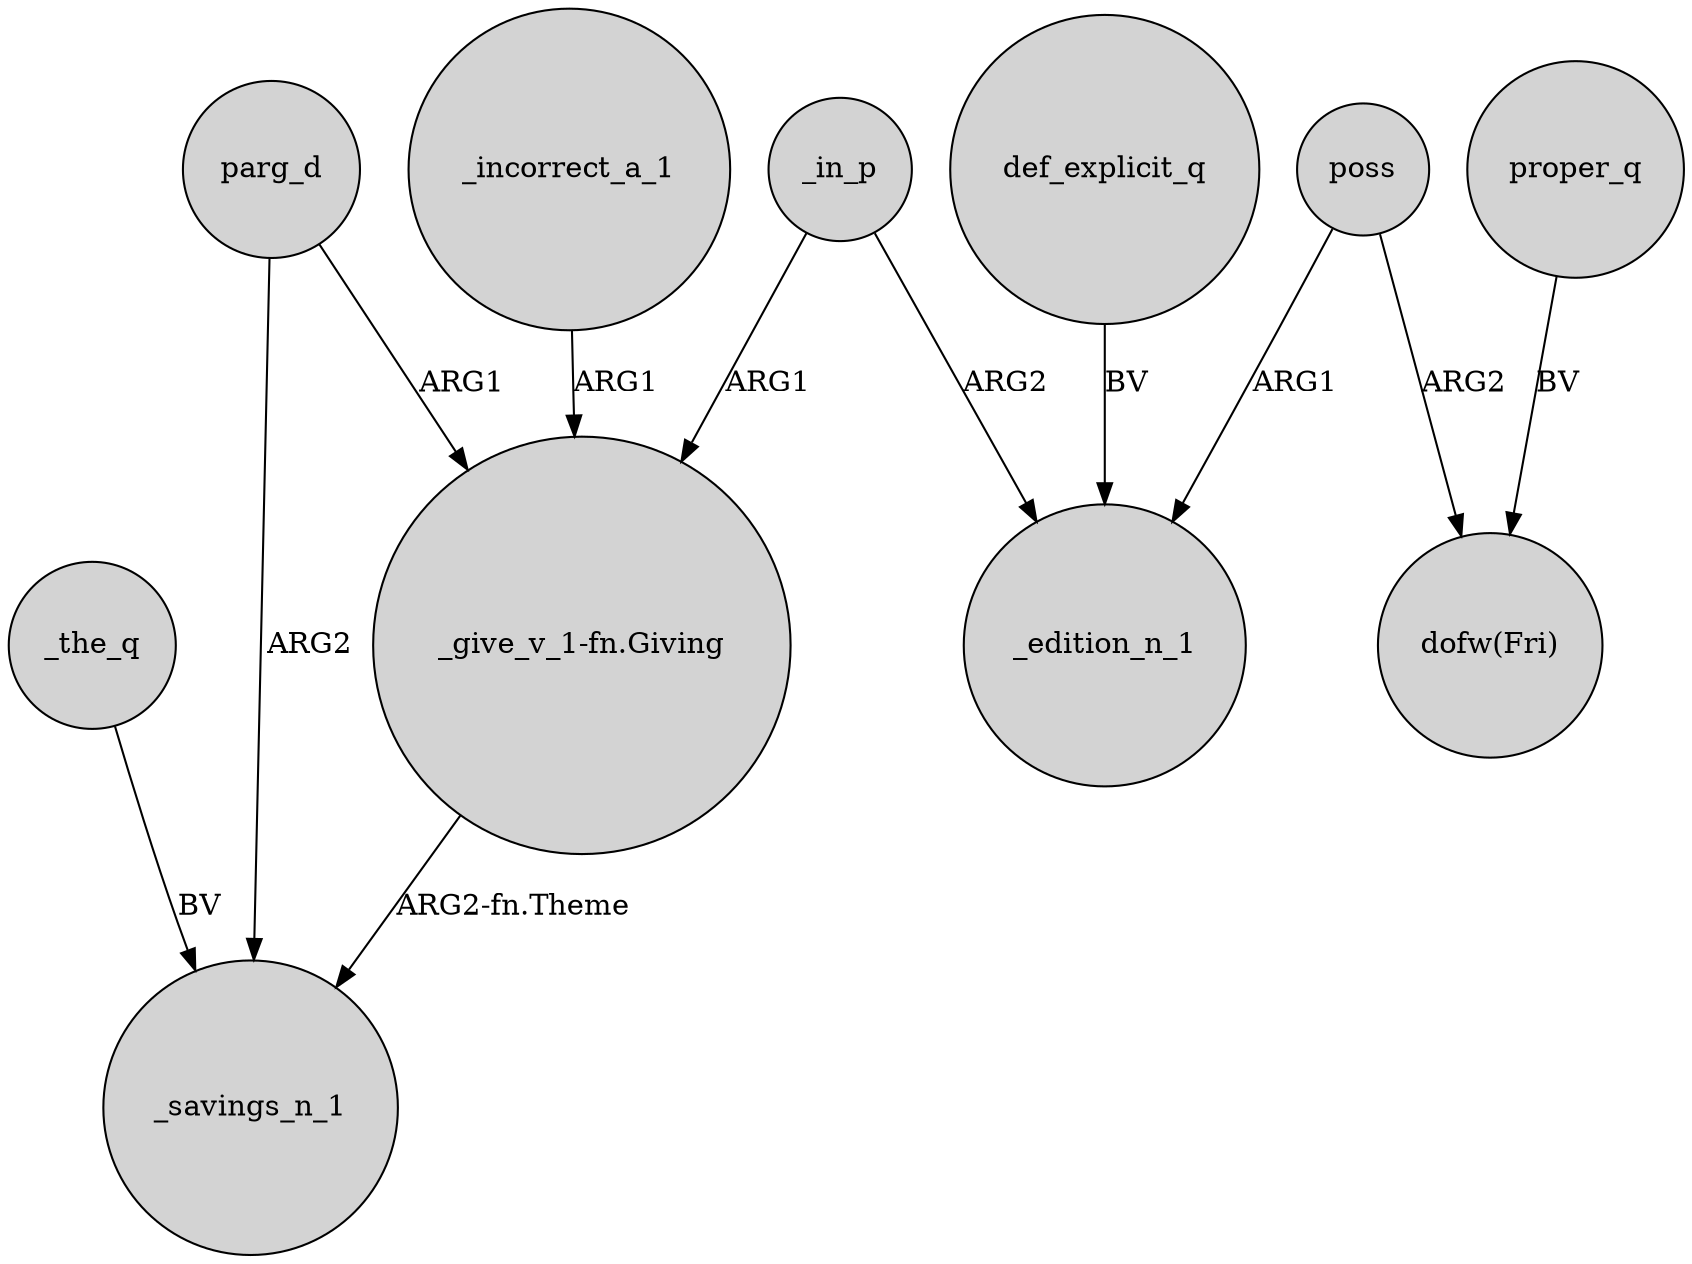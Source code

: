 digraph {
	node [shape=circle style=filled]
	_the_q -> _savings_n_1 [label=BV]
	_in_p -> _edition_n_1 [label=ARG2]
	proper_q -> "dofw(Fri)" [label=BV]
	def_explicit_q -> _edition_n_1 [label=BV]
	"_give_v_1-fn.Giving" -> _savings_n_1 [label="ARG2-fn.Theme"]
	_in_p -> "_give_v_1-fn.Giving" [label=ARG1]
	parg_d -> "_give_v_1-fn.Giving" [label=ARG1]
	poss -> _edition_n_1 [label=ARG1]
	parg_d -> _savings_n_1 [label=ARG2]
	_incorrect_a_1 -> "_give_v_1-fn.Giving" [label=ARG1]
	poss -> "dofw(Fri)" [label=ARG2]
}
